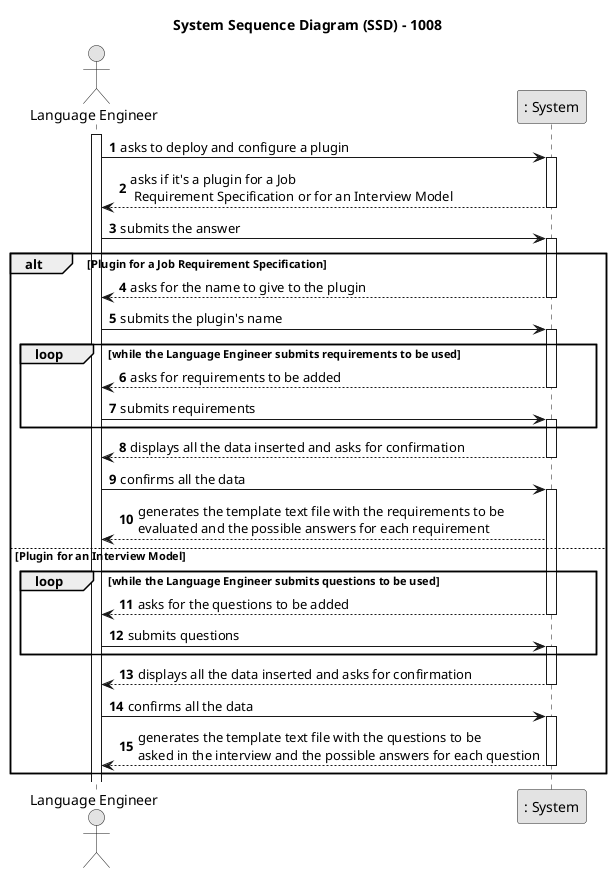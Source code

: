 @startuml
skinparam monochrome true
skinparam packageStyle rectangle
skinparam shadowing false

title System Sequence Diagram (SSD) - 1008

autonumber

actor "Language Engineer" as LE
participant ": System" as System

activate LE

    LE -> System : asks to deploy and configure a plugin
    activate System

        System --> LE: asks if it's a plugin for a Job\n Requirement Specification or for an Interview Model
    deactivate System

    LE -> System : submits the answer
    activate System

    alt Plugin for a Job Requirement Specification

        System --> LE: asks for the name to give to the plugin
    deactivate System

    LE -> System : submits the plugin's name
    activate System

    loop while the Language Engineer submits requirements to be used

        System --> LE: asks for requirements to be added
    deactivate System

    LE -> System : submits requirements
    activate System

    end loop

        System --> LE: displays all the data inserted and asks for confirmation
    deactivate System

    LE -> System : confirms all the data
    activate System

        System --> LE: generates the template text file with the requirements to be \nevaluated and the possible answers for each requirement

    else Plugin for an Interview Model

     loop while the Language Engineer submits questions to be used

        System --> LE: asks for the questions to be added
    deactivate System

    LE -> System : submits questions

    activate System
     end loop

         System --> LE: displays all the data inserted and asks for confirmation
     deactivate System

     LE -> System : confirms all the data
     activate System

     System --> LE: generates the template text file with the questions to be \nasked in the interview and the possible answers for each question

     deactivate System

    end

@enduml